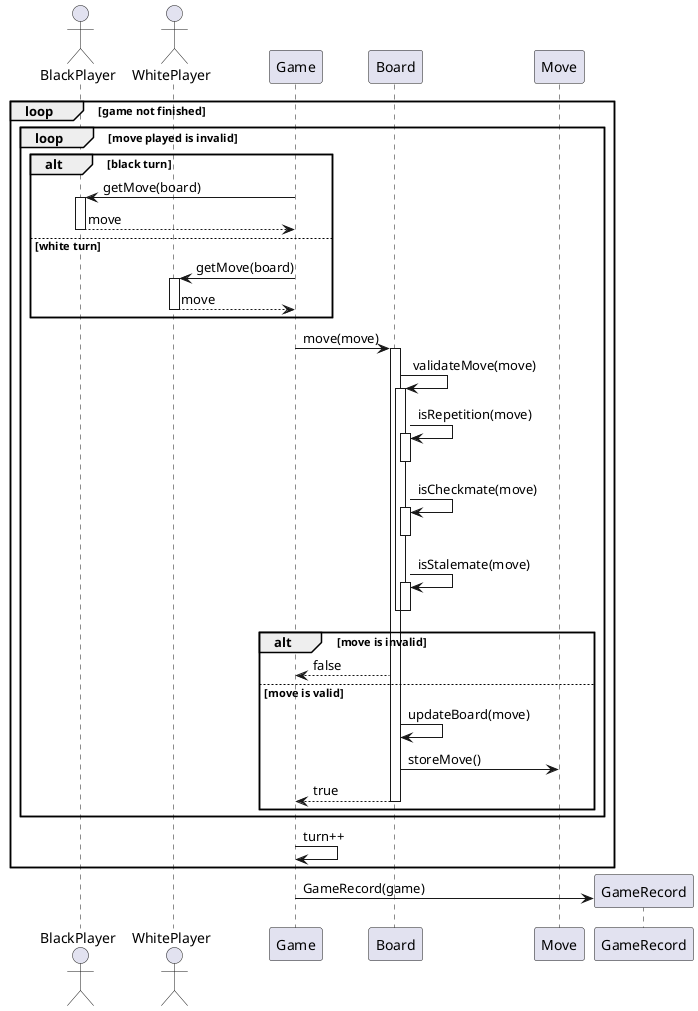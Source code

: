 @startuml

actor BlackPlayer
actor WhitePlayer

loop game not finished
    loop move played is invalid
        alt black turn
            Game -> BlackPlayer : getMove(board)
            activate BlackPlayer
            BlackPlayer --> Game : move
            deactivate BlackPlayer
        else white turn
            Game -> WhitePlayer : getMove(board)
            activate WhitePlayer
            WhitePlayer --> Game : move
            deactivate WhitePlayer
        end
        Game -> Board : move(move)
        activate Board
            Board -> Board : validateMove(move)
            activate Board
                Board -> Board : isRepetition(move)
                    activate Board
                    deactivate Board
                Board -> Board : isCheckmate(move)
                    activate Board
                    deactivate Board
                Board -> Board : isStalemate(move)
                    activate Board
                    deactivate Board
            deactivate Board

            alt move is invalid
                Board --> Game : false
            else move is valid
                Board -> Board : updateBoard(move)
                Board -> Move : storeMove()
                Board --> Game : true
                deactivate Board
            end
        deactivate Board
    end

    Game -> Game : turn++
end

Game -> GameRecord ** : GameRecord(game)
@enduml
